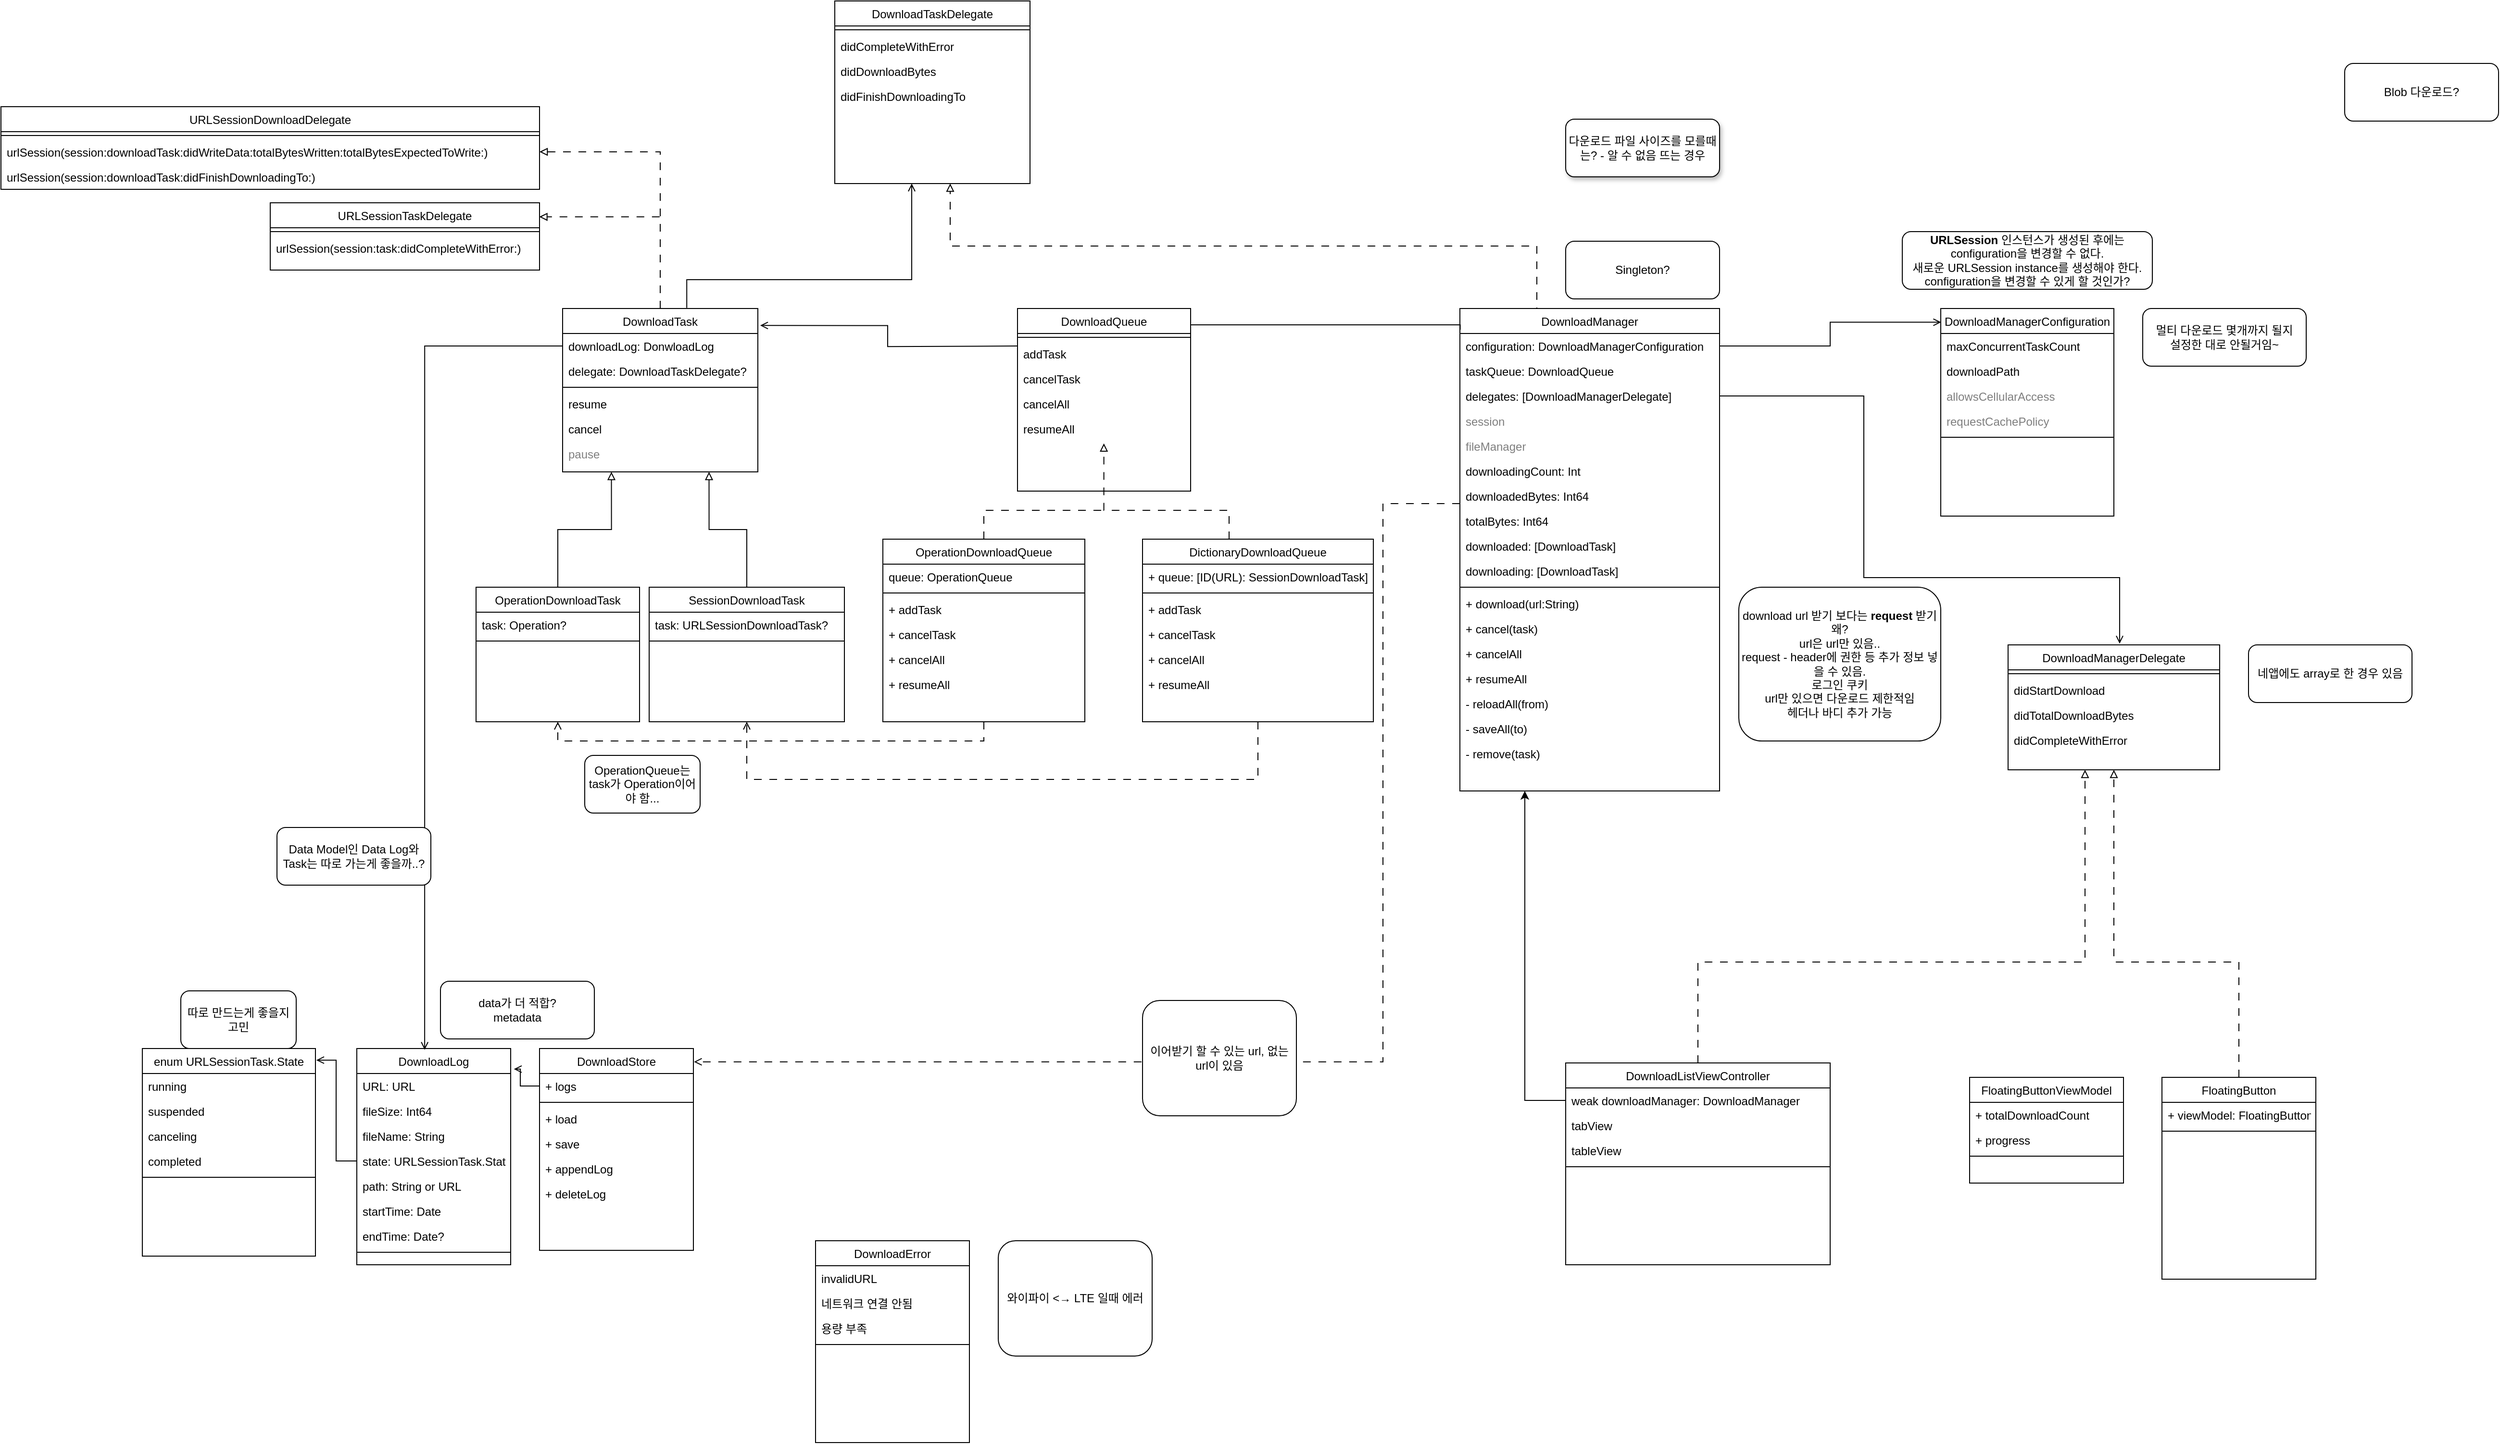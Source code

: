 <mxfile version="24.7.8">
  <diagram id="C5RBs43oDa-KdzZeNtuy" name="Page-1">
    <mxGraphModel dx="4724" dy="3324" grid="1" gridSize="10" guides="1" tooltips="1" connect="1" arrows="1" fold="1" page="1" pageScale="1" pageWidth="827" pageHeight="1169" math="0" shadow="0">
      <root>
        <mxCell id="WIyWlLk6GJQsqaUBKTNV-0" />
        <mxCell id="WIyWlLk6GJQsqaUBKTNV-1" parent="WIyWlLk6GJQsqaUBKTNV-0" />
        <mxCell id="nw4yl1-feg41qcsiGpT8-224" style="edgeStyle=orthogonalEdgeStyle;rounded=0;orthogonalLoop=1;jettySize=auto;html=1;entryX=1;entryY=0.5;entryDx=0;entryDy=0;dashed=1;dashPattern=8 8;endArrow=block;endFill=0;" parent="WIyWlLk6GJQsqaUBKTNV-1" source="zkfFHV4jXpPFQw0GAbJ--0" target="nw4yl1-feg41qcsiGpT8-181" edge="1">
          <mxGeometry relative="1" as="geometry" />
        </mxCell>
        <mxCell id="zkfFHV4jXpPFQw0GAbJ--0" value="DownloadTask" style="swimlane;fontStyle=0;align=center;verticalAlign=top;childLayout=stackLayout;horizontal=1;startSize=26;horizontalStack=0;resizeParent=1;resizeLast=0;collapsible=1;marginBottom=0;rounded=0;shadow=0;strokeWidth=1;" parent="WIyWlLk6GJQsqaUBKTNV-1" vertex="1">
          <mxGeometry x="-413" y="120" width="203" height="170" as="geometry">
            <mxRectangle x="230" y="140" width="160" height="26" as="alternateBounds" />
          </mxGeometry>
        </mxCell>
        <mxCell id="zkfFHV4jXpPFQw0GAbJ--2" value="downloadLog: DonwloadLog" style="text;align=left;verticalAlign=top;spacingLeft=4;spacingRight=4;overflow=hidden;rotatable=0;points=[[0,0.5],[1,0.5]];portConstraint=eastwest;rounded=0;shadow=0;html=0;" parent="zkfFHV4jXpPFQw0GAbJ--0" vertex="1">
          <mxGeometry y="26" width="203" height="26" as="geometry" />
        </mxCell>
        <mxCell id="zkfFHV4jXpPFQw0GAbJ--1" value="delegate: DownloadTaskDelegate?" style="text;align=left;verticalAlign=top;spacingLeft=4;spacingRight=4;overflow=hidden;rotatable=0;points=[[0,0.5],[1,0.5]];portConstraint=eastwest;" parent="zkfFHV4jXpPFQw0GAbJ--0" vertex="1">
          <mxGeometry y="52" width="203" height="26" as="geometry" />
        </mxCell>
        <mxCell id="zkfFHV4jXpPFQw0GAbJ--4" value="" style="line;html=1;strokeWidth=1;align=left;verticalAlign=middle;spacingTop=-1;spacingLeft=3;spacingRight=3;rotatable=0;labelPosition=right;points=[];portConstraint=eastwest;" parent="zkfFHV4jXpPFQw0GAbJ--0" vertex="1">
          <mxGeometry y="78" width="203" height="8" as="geometry" />
        </mxCell>
        <mxCell id="nw4yl1-feg41qcsiGpT8-109" value="resume" style="text;align=left;verticalAlign=top;spacingLeft=4;spacingRight=4;overflow=hidden;rotatable=0;points=[[0,0.5],[1,0.5]];portConstraint=eastwest;rounded=0;shadow=0;html=0;" parent="zkfFHV4jXpPFQw0GAbJ--0" vertex="1">
          <mxGeometry y="86" width="203" height="26" as="geometry" />
        </mxCell>
        <mxCell id="nw4yl1-feg41qcsiGpT8-112" value="cancel" style="text;align=left;verticalAlign=top;spacingLeft=4;spacingRight=4;overflow=hidden;rotatable=0;points=[[0,0.5],[1,0.5]];portConstraint=eastwest;rounded=0;shadow=0;html=0;" parent="zkfFHV4jXpPFQw0GAbJ--0" vertex="1">
          <mxGeometry y="112" width="203" height="26" as="geometry" />
        </mxCell>
        <mxCell id="nw4yl1-feg41qcsiGpT8-111" value="pause" style="text;align=left;verticalAlign=top;spacingLeft=4;spacingRight=4;overflow=hidden;rotatable=0;points=[[0,0.5],[1,0.5]];portConstraint=eastwest;rounded=0;shadow=0;html=0;textOpacity=50;" parent="zkfFHV4jXpPFQw0GAbJ--0" vertex="1">
          <mxGeometry y="138" width="203" height="26" as="geometry" />
        </mxCell>
        <mxCell id="zkfFHV4jXpPFQw0GAbJ--17" value="DownloadManager" style="swimlane;fontStyle=0;align=center;verticalAlign=top;childLayout=stackLayout;horizontal=1;startSize=26;horizontalStack=0;resizeParent=1;resizeLast=0;collapsible=1;marginBottom=0;rounded=0;shadow=0;strokeWidth=1;" parent="WIyWlLk6GJQsqaUBKTNV-1" vertex="1">
          <mxGeometry x="520" y="120" width="270" height="502" as="geometry">
            <mxRectangle x="550" y="140" width="160" height="26" as="alternateBounds" />
          </mxGeometry>
        </mxCell>
        <mxCell id="zkfFHV4jXpPFQw0GAbJ--18" value="configuration: DownloadManagerConfiguration" style="text;align=left;verticalAlign=top;spacingLeft=4;spacingRight=4;overflow=hidden;rotatable=0;points=[[0,0.5],[1,0.5]];portConstraint=eastwest;" parent="zkfFHV4jXpPFQw0GAbJ--17" vertex="1">
          <mxGeometry y="26" width="270" height="26" as="geometry" />
        </mxCell>
        <mxCell id="zkfFHV4jXpPFQw0GAbJ--19" value="taskQueue: DownloadQueue" style="text;align=left;verticalAlign=top;spacingLeft=4;spacingRight=4;overflow=hidden;rotatable=0;points=[[0,0.5],[1,0.5]];portConstraint=eastwest;rounded=0;shadow=0;html=0;" parent="zkfFHV4jXpPFQw0GAbJ--17" vertex="1">
          <mxGeometry y="52" width="270" height="26" as="geometry" />
        </mxCell>
        <mxCell id="nw4yl1-feg41qcsiGpT8-95" value="delegates: [DownloadManagerDelegate]" style="text;align=left;verticalAlign=top;spacingLeft=4;spacingRight=4;overflow=hidden;rotatable=0;points=[[0,0.5],[1,0.5]];portConstraint=eastwest;rounded=0;shadow=0;html=0;" parent="zkfFHV4jXpPFQw0GAbJ--17" vertex="1">
          <mxGeometry y="78" width="270" height="26" as="geometry" />
        </mxCell>
        <mxCell id="nw4yl1-feg41qcsiGpT8-125" value="session" style="text;align=left;verticalAlign=top;spacingLeft=4;spacingRight=4;overflow=hidden;rotatable=0;points=[[0,0.5],[1,0.5]];portConstraint=eastwest;rounded=0;shadow=0;html=0;textOpacity=50;" parent="zkfFHV4jXpPFQw0GAbJ--17" vertex="1">
          <mxGeometry y="104" width="270" height="26" as="geometry" />
        </mxCell>
        <mxCell id="nw4yl1-feg41qcsiGpT8-126" value="fileManager" style="text;align=left;verticalAlign=top;spacingLeft=4;spacingRight=4;overflow=hidden;rotatable=0;points=[[0,0.5],[1,0.5]];portConstraint=eastwest;rounded=0;shadow=0;html=0;textOpacity=50;" parent="zkfFHV4jXpPFQw0GAbJ--17" vertex="1">
          <mxGeometry y="130" width="270" height="26" as="geometry" />
        </mxCell>
        <mxCell id="nw4yl1-feg41qcsiGpT8-123" value="downloadingCount: Int" style="text;align=left;verticalAlign=top;spacingLeft=4;spacingRight=4;overflow=hidden;rotatable=0;points=[[0,0.5],[1,0.5]];portConstraint=eastwest;rounded=0;shadow=0;html=0;" parent="zkfFHV4jXpPFQw0GAbJ--17" vertex="1">
          <mxGeometry y="156" width="270" height="26" as="geometry" />
        </mxCell>
        <mxCell id="nw4yl1-feg41qcsiGpT8-124" value="downloadedBytes: Int64" style="text;align=left;verticalAlign=top;spacingLeft=4;spacingRight=4;overflow=hidden;rotatable=0;points=[[0,0.5],[1,0.5]];portConstraint=eastwest;rounded=0;shadow=0;html=0;" parent="zkfFHV4jXpPFQw0GAbJ--17" vertex="1">
          <mxGeometry y="182" width="270" height="26" as="geometry" />
        </mxCell>
        <mxCell id="nw4yl1-feg41qcsiGpT8-122" value="totalBytes: Int64" style="text;align=left;verticalAlign=top;spacingLeft=4;spacingRight=4;overflow=hidden;rotatable=0;points=[[0,0.5],[1,0.5]];portConstraint=eastwest;rounded=0;shadow=0;html=0;" parent="zkfFHV4jXpPFQw0GAbJ--17" vertex="1">
          <mxGeometry y="208" width="270" height="26" as="geometry" />
        </mxCell>
        <mxCell id="nw4yl1-feg41qcsiGpT8-238" value="downloaded: [DownloadTask]" style="text;align=left;verticalAlign=top;spacingLeft=4;spacingRight=4;overflow=hidden;rotatable=0;points=[[0,0.5],[1,0.5]];portConstraint=eastwest;rounded=0;shadow=0;html=0;" parent="zkfFHV4jXpPFQw0GAbJ--17" vertex="1">
          <mxGeometry y="234" width="270" height="26" as="geometry" />
        </mxCell>
        <mxCell id="nw4yl1-feg41qcsiGpT8-237" value="downloading: [DownloadTask]" style="text;align=left;verticalAlign=top;spacingLeft=4;spacingRight=4;overflow=hidden;rotatable=0;points=[[0,0.5],[1,0.5]];portConstraint=eastwest;rounded=0;shadow=0;html=0;" parent="zkfFHV4jXpPFQw0GAbJ--17" vertex="1">
          <mxGeometry y="260" width="270" height="26" as="geometry" />
        </mxCell>
        <mxCell id="zkfFHV4jXpPFQw0GAbJ--23" value="" style="line;html=1;strokeWidth=1;align=left;verticalAlign=middle;spacingTop=-1;spacingLeft=3;spacingRight=3;rotatable=0;labelPosition=right;points=[];portConstraint=eastwest;" parent="zkfFHV4jXpPFQw0GAbJ--17" vertex="1">
          <mxGeometry y="286" width="270" height="8" as="geometry" />
        </mxCell>
        <mxCell id="zkfFHV4jXpPFQw0GAbJ--24" value="+ download(url:String)" style="text;align=left;verticalAlign=top;spacingLeft=4;spacingRight=4;overflow=hidden;rotatable=0;points=[[0,0.5],[1,0.5]];portConstraint=eastwest;" parent="zkfFHV4jXpPFQw0GAbJ--17" vertex="1">
          <mxGeometry y="294" width="270" height="26" as="geometry" />
        </mxCell>
        <mxCell id="nw4yl1-feg41qcsiGpT8-80" value="+ cancel(task)" style="text;align=left;verticalAlign=top;spacingLeft=4;spacingRight=4;overflow=hidden;rotatable=0;points=[[0,0.5],[1,0.5]];portConstraint=eastwest;" parent="zkfFHV4jXpPFQw0GAbJ--17" vertex="1">
          <mxGeometry y="320" width="270" height="26" as="geometry" />
        </mxCell>
        <mxCell id="zkfFHV4jXpPFQw0GAbJ--25" value="+ cancelAll" style="text;align=left;verticalAlign=top;spacingLeft=4;spacingRight=4;overflow=hidden;rotatable=0;points=[[0,0.5],[1,0.5]];portConstraint=eastwest;" parent="zkfFHV4jXpPFQw0GAbJ--17" vertex="1">
          <mxGeometry y="346" width="270" height="26" as="geometry" />
        </mxCell>
        <mxCell id="nw4yl1-feg41qcsiGpT8-79" value="+ resumeAll" style="text;align=left;verticalAlign=top;spacingLeft=4;spacingRight=4;overflow=hidden;rotatable=0;points=[[0,0.5],[1,0.5]];portConstraint=eastwest;" parent="zkfFHV4jXpPFQw0GAbJ--17" vertex="1">
          <mxGeometry y="372" width="270" height="26" as="geometry" />
        </mxCell>
        <mxCell id="nw4yl1-feg41qcsiGpT8-93" value="- reloadAll(from)" style="text;align=left;verticalAlign=top;spacingLeft=4;spacingRight=4;overflow=hidden;rotatable=0;points=[[0,0.5],[1,0.5]];portConstraint=eastwest;" parent="zkfFHV4jXpPFQw0GAbJ--17" vertex="1">
          <mxGeometry y="398" width="270" height="26" as="geometry" />
        </mxCell>
        <mxCell id="nw4yl1-feg41qcsiGpT8-233" value="- saveAll(to)" style="text;align=left;verticalAlign=top;spacingLeft=4;spacingRight=4;overflow=hidden;rotatable=0;points=[[0,0.5],[1,0.5]];portConstraint=eastwest;" parent="zkfFHV4jXpPFQw0GAbJ--17" vertex="1">
          <mxGeometry y="424" width="270" height="26" as="geometry" />
        </mxCell>
        <mxCell id="nw4yl1-feg41qcsiGpT8-94" value="- remove(task)" style="text;align=left;verticalAlign=top;spacingLeft=4;spacingRight=4;overflow=hidden;rotatable=0;points=[[0,0.5],[1,0.5]];portConstraint=eastwest;" parent="zkfFHV4jXpPFQw0GAbJ--17" vertex="1">
          <mxGeometry y="450" width="270" height="26" as="geometry" />
        </mxCell>
        <mxCell id="nw4yl1-feg41qcsiGpT8-0" value="DownloadLog" style="swimlane;fontStyle=0;align=center;verticalAlign=top;childLayout=stackLayout;horizontal=1;startSize=26;horizontalStack=0;resizeParent=1;resizeLast=0;collapsible=1;marginBottom=0;rounded=0;shadow=0;strokeWidth=1;" parent="WIyWlLk6GJQsqaUBKTNV-1" vertex="1">
          <mxGeometry x="-627" y="890" width="160" height="225" as="geometry">
            <mxRectangle x="590" y="410" width="160" height="26" as="alternateBounds" />
          </mxGeometry>
        </mxCell>
        <mxCell id="nw4yl1-feg41qcsiGpT8-1" value="URL: URL" style="text;align=left;verticalAlign=top;spacingLeft=4;spacingRight=4;overflow=hidden;rotatable=0;points=[[0,0.5],[1,0.5]];portConstraint=eastwest;" parent="nw4yl1-feg41qcsiGpT8-0" vertex="1">
          <mxGeometry y="26" width="160" height="26" as="geometry" />
        </mxCell>
        <mxCell id="nw4yl1-feg41qcsiGpT8-2" value="fileSize: Int64" style="text;align=left;verticalAlign=top;spacingLeft=4;spacingRight=4;overflow=hidden;rotatable=0;points=[[0,0.5],[1,0.5]];portConstraint=eastwest;rounded=0;shadow=0;html=0;" parent="nw4yl1-feg41qcsiGpT8-0" vertex="1">
          <mxGeometry y="52" width="160" height="26" as="geometry" />
        </mxCell>
        <mxCell id="nw4yl1-feg41qcsiGpT8-3" value="fileName: String" style="text;align=left;verticalAlign=top;spacingLeft=4;spacingRight=4;overflow=hidden;rotatable=0;points=[[0,0.5],[1,0.5]];portConstraint=eastwest;rounded=0;shadow=0;html=0;" parent="nw4yl1-feg41qcsiGpT8-0" vertex="1">
          <mxGeometry y="78" width="160" height="26" as="geometry" />
        </mxCell>
        <mxCell id="nw4yl1-feg41qcsiGpT8-4" value="state: URLSessionTask.State" style="text;align=left;verticalAlign=top;spacingLeft=4;spacingRight=4;overflow=hidden;rotatable=0;points=[[0,0.5],[1,0.5]];portConstraint=eastwest;rounded=0;shadow=0;html=0;" parent="nw4yl1-feg41qcsiGpT8-0" vertex="1">
          <mxGeometry y="104" width="160" height="26" as="geometry" />
        </mxCell>
        <mxCell id="nw4yl1-feg41qcsiGpT8-11" value="path: String or URL" style="text;align=left;verticalAlign=top;spacingLeft=4;spacingRight=4;overflow=hidden;rotatable=0;points=[[0,0.5],[1,0.5]];portConstraint=eastwest;rounded=0;shadow=0;html=0;" parent="nw4yl1-feg41qcsiGpT8-0" vertex="1">
          <mxGeometry y="130" width="160" height="26" as="geometry" />
        </mxCell>
        <mxCell id="nw4yl1-feg41qcsiGpT8-10" value="startTime: Date" style="text;align=left;verticalAlign=top;spacingLeft=4;spacingRight=4;overflow=hidden;rotatable=0;points=[[0,0.5],[1,0.5]];portConstraint=eastwest;rounded=0;shadow=0;html=0;" parent="nw4yl1-feg41qcsiGpT8-0" vertex="1">
          <mxGeometry y="156" width="160" height="26" as="geometry" />
        </mxCell>
        <mxCell id="nw4yl1-feg41qcsiGpT8-5" value="endTime: Date?" style="text;align=left;verticalAlign=top;spacingLeft=4;spacingRight=4;overflow=hidden;rotatable=0;points=[[0,0.5],[1,0.5]];portConstraint=eastwest;rounded=0;shadow=0;html=0;" parent="nw4yl1-feg41qcsiGpT8-0" vertex="1">
          <mxGeometry y="182" width="160" height="26" as="geometry" />
        </mxCell>
        <mxCell id="nw4yl1-feg41qcsiGpT8-21" value="" style="line;html=1;strokeWidth=1;align=left;verticalAlign=middle;spacingTop=-1;spacingLeft=3;spacingRight=3;rotatable=0;labelPosition=right;points=[];portConstraint=eastwest;" parent="nw4yl1-feg41qcsiGpT8-0" vertex="1">
          <mxGeometry y="208" width="160" height="8" as="geometry" />
        </mxCell>
        <mxCell id="nw4yl1-feg41qcsiGpT8-12" value="DownloadStore" style="swimlane;fontStyle=0;align=center;verticalAlign=top;childLayout=stackLayout;horizontal=1;startSize=26;horizontalStack=0;resizeParent=1;resizeLast=0;collapsible=1;marginBottom=0;rounded=0;shadow=0;strokeWidth=1;" parent="WIyWlLk6GJQsqaUBKTNV-1" vertex="1">
          <mxGeometry x="-437" y="890" width="160" height="210" as="geometry">
            <mxRectangle x="590" y="410" width="160" height="26" as="alternateBounds" />
          </mxGeometry>
        </mxCell>
        <mxCell id="nw4yl1-feg41qcsiGpT8-13" value="+ logs" style="text;align=left;verticalAlign=top;spacingLeft=4;spacingRight=4;overflow=hidden;rotatable=0;points=[[0,0.5],[1,0.5]];portConstraint=eastwest;" parent="nw4yl1-feg41qcsiGpT8-12" vertex="1">
          <mxGeometry y="26" width="160" height="26" as="geometry" />
        </mxCell>
        <mxCell id="nw4yl1-feg41qcsiGpT8-20" value="" style="line;html=1;strokeWidth=1;align=left;verticalAlign=middle;spacingTop=-1;spacingLeft=3;spacingRight=3;rotatable=0;labelPosition=right;points=[];portConstraint=eastwest;" parent="nw4yl1-feg41qcsiGpT8-12" vertex="1">
          <mxGeometry y="52" width="160" height="8" as="geometry" />
        </mxCell>
        <mxCell id="nw4yl1-feg41qcsiGpT8-24" value="+ load" style="text;align=left;verticalAlign=top;spacingLeft=4;spacingRight=4;overflow=hidden;rotatable=0;points=[[0,0.5],[1,0.5]];portConstraint=eastwest;" parent="nw4yl1-feg41qcsiGpT8-12" vertex="1">
          <mxGeometry y="60" width="160" height="26" as="geometry" />
        </mxCell>
        <mxCell id="nw4yl1-feg41qcsiGpT8-25" value="+ save" style="text;align=left;verticalAlign=top;spacingLeft=4;spacingRight=4;overflow=hidden;rotatable=0;points=[[0,0.5],[1,0.5]];portConstraint=eastwest;" parent="nw4yl1-feg41qcsiGpT8-12" vertex="1">
          <mxGeometry y="86" width="160" height="26" as="geometry" />
        </mxCell>
        <mxCell id="nw4yl1-feg41qcsiGpT8-26" value="+ appendLog" style="text;align=left;verticalAlign=top;spacingLeft=4;spacingRight=4;overflow=hidden;rotatable=0;points=[[0,0.5],[1,0.5]];portConstraint=eastwest;" parent="nw4yl1-feg41qcsiGpT8-12" vertex="1">
          <mxGeometry y="112" width="160" height="26" as="geometry" />
        </mxCell>
        <mxCell id="nw4yl1-feg41qcsiGpT8-27" value="+ deleteLog" style="text;align=left;verticalAlign=top;spacingLeft=4;spacingRight=4;overflow=hidden;rotatable=0;points=[[0,0.5],[1,0.5]];portConstraint=eastwest;" parent="nw4yl1-feg41qcsiGpT8-12" vertex="1">
          <mxGeometry y="138" width="160" height="26" as="geometry" />
        </mxCell>
        <mxCell id="nw4yl1-feg41qcsiGpT8-23" value="" style="edgeStyle=orthogonalEdgeStyle;rounded=0;orthogonalLoop=1;jettySize=auto;html=1;endArrow=open;endFill=0;entryX=1.021;entryY=0.095;entryDx=0;entryDy=0;entryPerimeter=0;" parent="WIyWlLk6GJQsqaUBKTNV-1" source="nw4yl1-feg41qcsiGpT8-13" target="nw4yl1-feg41qcsiGpT8-0" edge="1">
          <mxGeometry relative="1" as="geometry" />
        </mxCell>
        <mxCell id="nw4yl1-feg41qcsiGpT8-28" value="DownloadManagerConfiguration" style="swimlane;fontStyle=0;align=center;verticalAlign=top;childLayout=stackLayout;horizontal=1;startSize=26;horizontalStack=0;resizeParent=1;resizeLast=0;collapsible=1;marginBottom=0;rounded=0;shadow=0;strokeWidth=1;" parent="WIyWlLk6GJQsqaUBKTNV-1" vertex="1">
          <mxGeometry x="1020" y="120" width="180" height="216" as="geometry">
            <mxRectangle x="550" y="140" width="160" height="26" as="alternateBounds" />
          </mxGeometry>
        </mxCell>
        <mxCell id="nw4yl1-feg41qcsiGpT8-29" value="maxConcurrentTaskCount" style="text;align=left;verticalAlign=top;spacingLeft=4;spacingRight=4;overflow=hidden;rotatable=0;points=[[0,0.5],[1,0.5]];portConstraint=eastwest;" parent="nw4yl1-feg41qcsiGpT8-28" vertex="1">
          <mxGeometry y="26" width="180" height="26" as="geometry" />
        </mxCell>
        <mxCell id="nw4yl1-feg41qcsiGpT8-30" value="downloadPath" style="text;align=left;verticalAlign=top;spacingLeft=4;spacingRight=4;overflow=hidden;rotatable=0;points=[[0,0.5],[1,0.5]];portConstraint=eastwest;rounded=0;shadow=0;html=0;" parent="nw4yl1-feg41qcsiGpT8-28" vertex="1">
          <mxGeometry y="52" width="180" height="26" as="geometry" />
        </mxCell>
        <mxCell id="nw4yl1-feg41qcsiGpT8-55" value="allowsCellularAccess" style="text;align=left;verticalAlign=top;spacingLeft=4;spacingRight=4;overflow=hidden;rotatable=0;points=[[0,0.5],[1,0.5]];portConstraint=eastwest;rounded=0;shadow=0;html=0;textOpacity=50;" parent="nw4yl1-feg41qcsiGpT8-28" vertex="1">
          <mxGeometry y="78" width="180" height="26" as="geometry" />
        </mxCell>
        <mxCell id="nw4yl1-feg41qcsiGpT8-54" value="requestCachePolicy" style="text;align=left;verticalAlign=top;spacingLeft=4;spacingRight=4;overflow=hidden;rotatable=0;points=[[0,0.5],[1,0.5]];portConstraint=eastwest;rounded=0;shadow=0;html=0;textOpacity=50;" parent="nw4yl1-feg41qcsiGpT8-28" vertex="1">
          <mxGeometry y="104" width="180" height="26" as="geometry" />
        </mxCell>
        <mxCell id="nw4yl1-feg41qcsiGpT8-34" value="" style="line;html=1;strokeWidth=1;align=left;verticalAlign=middle;spacingTop=-1;spacingLeft=3;spacingRight=3;rotatable=0;labelPosition=right;points=[];portConstraint=eastwest;" parent="nw4yl1-feg41qcsiGpT8-28" vertex="1">
          <mxGeometry y="130" width="180" height="8" as="geometry" />
        </mxCell>
        <mxCell id="nw4yl1-feg41qcsiGpT8-43" value="enum URLSessionTask.State" style="swimlane;fontStyle=0;align=center;verticalAlign=top;childLayout=stackLayout;horizontal=1;startSize=26;horizontalStack=0;resizeParent=1;resizeLast=0;collapsible=1;marginBottom=0;rounded=0;shadow=0;strokeWidth=1;" parent="WIyWlLk6GJQsqaUBKTNV-1" vertex="1">
          <mxGeometry x="-850" y="890" width="180" height="216" as="geometry">
            <mxRectangle x="550" y="140" width="160" height="26" as="alternateBounds" />
          </mxGeometry>
        </mxCell>
        <mxCell id="nw4yl1-feg41qcsiGpT8-44" value="running" style="text;align=left;verticalAlign=top;spacingLeft=4;spacingRight=4;overflow=hidden;rotatable=0;points=[[0,0.5],[1,0.5]];portConstraint=eastwest;" parent="nw4yl1-feg41qcsiGpT8-43" vertex="1">
          <mxGeometry y="26" width="180" height="26" as="geometry" />
        </mxCell>
        <mxCell id="nw4yl1-feg41qcsiGpT8-45" value="suspended" style="text;align=left;verticalAlign=top;spacingLeft=4;spacingRight=4;overflow=hidden;rotatable=0;points=[[0,0.5],[1,0.5]];portConstraint=eastwest;rounded=0;shadow=0;html=0;" parent="nw4yl1-feg41qcsiGpT8-43" vertex="1">
          <mxGeometry y="52" width="180" height="26" as="geometry" />
        </mxCell>
        <mxCell id="nw4yl1-feg41qcsiGpT8-46" value="canceling" style="text;align=left;verticalAlign=top;spacingLeft=4;spacingRight=4;overflow=hidden;rotatable=0;points=[[0,0.5],[1,0.5]];portConstraint=eastwest;rounded=0;shadow=0;html=0;" parent="nw4yl1-feg41qcsiGpT8-43" vertex="1">
          <mxGeometry y="78" width="180" height="26" as="geometry" />
        </mxCell>
        <mxCell id="nw4yl1-feg41qcsiGpT8-47" value="completed" style="text;align=left;verticalAlign=top;spacingLeft=4;spacingRight=4;overflow=hidden;rotatable=0;points=[[0,0.5],[1,0.5]];portConstraint=eastwest;rounded=0;shadow=0;html=0;" parent="nw4yl1-feg41qcsiGpT8-43" vertex="1">
          <mxGeometry y="104" width="180" height="26" as="geometry" />
        </mxCell>
        <mxCell id="nw4yl1-feg41qcsiGpT8-49" value="" style="line;html=1;strokeWidth=1;align=left;verticalAlign=middle;spacingTop=-1;spacingLeft=3;spacingRight=3;rotatable=0;labelPosition=right;points=[];portConstraint=eastwest;" parent="nw4yl1-feg41qcsiGpT8-43" vertex="1">
          <mxGeometry y="130" width="180" height="8" as="geometry" />
        </mxCell>
        <mxCell id="nw4yl1-feg41qcsiGpT8-52" value="" style="edgeStyle=orthogonalEdgeStyle;rounded=0;orthogonalLoop=1;jettySize=auto;html=1;entryX=1.005;entryY=0.056;entryDx=0;entryDy=0;entryPerimeter=0;endArrow=open;endFill=0;" parent="WIyWlLk6GJQsqaUBKTNV-1" source="nw4yl1-feg41qcsiGpT8-4" target="nw4yl1-feg41qcsiGpT8-43" edge="1">
          <mxGeometry relative="1" as="geometry" />
        </mxCell>
        <mxCell id="nw4yl1-feg41qcsiGpT8-188" style="edgeStyle=orthogonalEdgeStyle;rounded=0;orthogonalLoop=1;jettySize=auto;html=1;dashed=1;dashPattern=8 8;endArrow=block;endFill=0;exitX=0.5;exitY=0;exitDx=0;exitDy=0;" parent="WIyWlLk6GJQsqaUBKTNV-1" source="zkfFHV4jXpPFQw0GAbJ--17" edge="1">
          <mxGeometry relative="1" as="geometry">
            <mxPoint x="-10" y="-10" as="targetPoint" />
            <Array as="points">
              <mxPoint x="600" y="55" />
              <mxPoint x="-10" y="55" />
            </Array>
          </mxGeometry>
        </mxCell>
        <mxCell id="nw4yl1-feg41qcsiGpT8-64" value="DownloadQueue" style="swimlane;fontStyle=0;align=center;verticalAlign=top;childLayout=stackLayout;horizontal=1;startSize=26;horizontalStack=0;resizeParent=1;resizeLast=0;collapsible=1;marginBottom=0;rounded=0;shadow=0;strokeWidth=1;" parent="WIyWlLk6GJQsqaUBKTNV-1" vertex="1">
          <mxGeometry x="60" y="120" width="180" height="190" as="geometry">
            <mxRectangle x="550" y="140" width="160" height="26" as="alternateBounds" />
          </mxGeometry>
        </mxCell>
        <mxCell id="nw4yl1-feg41qcsiGpT8-71" value="" style="line;html=1;strokeWidth=1;align=left;verticalAlign=middle;spacingTop=-1;spacingLeft=3;spacingRight=3;rotatable=0;labelPosition=right;points=[];portConstraint=eastwest;" parent="nw4yl1-feg41qcsiGpT8-64" vertex="1">
          <mxGeometry y="26" width="180" height="8" as="geometry" />
        </mxCell>
        <mxCell id="nw4yl1-feg41qcsiGpT8-69" value="addTask" style="text;align=left;verticalAlign=top;spacingLeft=4;spacingRight=4;overflow=hidden;rotatable=0;points=[[0,0.5],[1,0.5]];portConstraint=eastwest;rounded=0;shadow=0;html=0;" parent="nw4yl1-feg41qcsiGpT8-64" vertex="1">
          <mxGeometry y="34" width="180" height="26" as="geometry" />
        </mxCell>
        <mxCell id="nw4yl1-feg41qcsiGpT8-72" value="cancelTask" style="text;align=left;verticalAlign=top;spacingLeft=4;spacingRight=4;overflow=hidden;rotatable=0;points=[[0,0.5],[1,0.5]];portConstraint=eastwest;rounded=0;shadow=0;html=0;" parent="nw4yl1-feg41qcsiGpT8-64" vertex="1">
          <mxGeometry y="60" width="180" height="26" as="geometry" />
        </mxCell>
        <mxCell id="nw4yl1-feg41qcsiGpT8-73" value="cancelAll" style="text;align=left;verticalAlign=top;spacingLeft=4;spacingRight=4;overflow=hidden;rotatable=0;points=[[0,0.5],[1,0.5]];portConstraint=eastwest;rounded=0;shadow=0;html=0;" parent="nw4yl1-feg41qcsiGpT8-64" vertex="1">
          <mxGeometry y="86" width="180" height="26" as="geometry" />
        </mxCell>
        <mxCell id="nw4yl1-feg41qcsiGpT8-74" value="resumeAll" style="text;align=left;verticalAlign=top;spacingLeft=4;spacingRight=4;overflow=hidden;rotatable=0;points=[[0,0.5],[1,0.5]];portConstraint=eastwest;rounded=0;shadow=0;html=0;" parent="nw4yl1-feg41qcsiGpT8-64" vertex="1">
          <mxGeometry y="112" width="180" height="26" as="geometry" />
        </mxCell>
        <mxCell id="nw4yl1-feg41qcsiGpT8-76" value="" style="edgeStyle=orthogonalEdgeStyle;rounded=0;orthogonalLoop=1;jettySize=auto;html=1;entryX=0.441;entryY=0.006;entryDx=0;entryDy=0;entryPerimeter=0;endArrow=open;endFill=0;" parent="WIyWlLk6GJQsqaUBKTNV-1" source="zkfFHV4jXpPFQw0GAbJ--2" target="nw4yl1-feg41qcsiGpT8-0" edge="1">
          <mxGeometry relative="1" as="geometry" />
        </mxCell>
        <mxCell id="nw4yl1-feg41qcsiGpT8-78" value="Data Model인 Data Log와 Task는 따로 가는게 좋을까..?" style="rounded=1;whiteSpace=wrap;html=1;" parent="WIyWlLk6GJQsqaUBKTNV-1" vertex="1">
          <mxGeometry x="-710" y="660" width="160" height="60" as="geometry" />
        </mxCell>
        <mxCell id="nw4yl1-feg41qcsiGpT8-103" value="" style="edgeStyle=orthogonalEdgeStyle;rounded=0;orthogonalLoop=1;jettySize=auto;html=1;endArrow=block;endFill=0;dashed=1;dashPattern=8 8;entryX=0.499;entryY=1.093;entryDx=0;entryDy=0;entryPerimeter=0;" parent="WIyWlLk6GJQsqaUBKTNV-1" source="nw4yl1-feg41qcsiGpT8-96" target="nw4yl1-feg41qcsiGpT8-74" edge="1">
          <mxGeometry relative="1" as="geometry">
            <mxPoint x="280" y="310" as="targetPoint" />
            <Array as="points">
              <mxPoint x="280" y="330" />
              <mxPoint x="150" y="330" />
            </Array>
          </mxGeometry>
        </mxCell>
        <mxCell id="nw4yl1-feg41qcsiGpT8-227" style="edgeStyle=orthogonalEdgeStyle;rounded=0;orthogonalLoop=1;jettySize=auto;html=1;entryX=0.5;entryY=1;entryDx=0;entryDy=0;dashed=1;dashPattern=8 8;endArrow=open;endFill=0;" parent="WIyWlLk6GJQsqaUBKTNV-1" source="nw4yl1-feg41qcsiGpT8-96" target="nw4yl1-feg41qcsiGpT8-205" edge="1">
          <mxGeometry relative="1" as="geometry">
            <Array as="points">
              <mxPoint x="310" y="610" />
              <mxPoint x="-221" y="610" />
            </Array>
          </mxGeometry>
        </mxCell>
        <mxCell id="nw4yl1-feg41qcsiGpT8-96" value="DictionaryDownloadQueue" style="swimlane;fontStyle=0;align=center;verticalAlign=top;childLayout=stackLayout;horizontal=1;startSize=26;horizontalStack=0;resizeParent=1;resizeLast=0;collapsible=1;marginBottom=0;rounded=0;shadow=0;strokeWidth=1;" parent="WIyWlLk6GJQsqaUBKTNV-1" vertex="1">
          <mxGeometry x="190" y="360" width="240" height="190" as="geometry">
            <mxRectangle x="550" y="140" width="160" height="26" as="alternateBounds" />
          </mxGeometry>
        </mxCell>
        <mxCell id="nw4yl1-feg41qcsiGpT8-97" value="+ queue: [ID(URL): SessionDownloadTask]" style="text;align=left;verticalAlign=top;spacingLeft=4;spacingRight=4;overflow=hidden;rotatable=0;points=[[0,0.5],[1,0.5]];portConstraint=eastwest;" parent="nw4yl1-feg41qcsiGpT8-96" vertex="1">
          <mxGeometry y="26" width="240" height="26" as="geometry" />
        </mxCell>
        <mxCell id="nw4yl1-feg41qcsiGpT8-98" value="" style="line;html=1;strokeWidth=1;align=left;verticalAlign=middle;spacingTop=-1;spacingLeft=3;spacingRight=3;rotatable=0;labelPosition=right;points=[];portConstraint=eastwest;" parent="nw4yl1-feg41qcsiGpT8-96" vertex="1">
          <mxGeometry y="52" width="240" height="8" as="geometry" />
        </mxCell>
        <mxCell id="nw4yl1-feg41qcsiGpT8-99" value="+ addTask" style="text;align=left;verticalAlign=top;spacingLeft=4;spacingRight=4;overflow=hidden;rotatable=0;points=[[0,0.5],[1,0.5]];portConstraint=eastwest;rounded=0;shadow=0;html=0;" parent="nw4yl1-feg41qcsiGpT8-96" vertex="1">
          <mxGeometry y="60" width="240" height="26" as="geometry" />
        </mxCell>
        <mxCell id="nw4yl1-feg41qcsiGpT8-100" value="+ cancelTask" style="text;align=left;verticalAlign=top;spacingLeft=4;spacingRight=4;overflow=hidden;rotatable=0;points=[[0,0.5],[1,0.5]];portConstraint=eastwest;rounded=0;shadow=0;html=0;" parent="nw4yl1-feg41qcsiGpT8-96" vertex="1">
          <mxGeometry y="86" width="240" height="26" as="geometry" />
        </mxCell>
        <mxCell id="nw4yl1-feg41qcsiGpT8-101" value="+ cancelAll" style="text;align=left;verticalAlign=top;spacingLeft=4;spacingRight=4;overflow=hidden;rotatable=0;points=[[0,0.5],[1,0.5]];portConstraint=eastwest;rounded=0;shadow=0;html=0;" parent="nw4yl1-feg41qcsiGpT8-96" vertex="1">
          <mxGeometry y="112" width="240" height="26" as="geometry" />
        </mxCell>
        <mxCell id="nw4yl1-feg41qcsiGpT8-102" value="+ resumeAll" style="text;align=left;verticalAlign=top;spacingLeft=4;spacingRight=4;overflow=hidden;rotatable=0;points=[[0,0.5],[1,0.5]];portConstraint=eastwest;rounded=0;shadow=0;html=0;" parent="nw4yl1-feg41qcsiGpT8-96" vertex="1">
          <mxGeometry y="138" width="240" height="26" as="geometry" />
        </mxCell>
        <mxCell id="nw4yl1-feg41qcsiGpT8-105" value="따로 만드는게 좋을지&lt;div&gt;고민&lt;/div&gt;" style="rounded=1;whiteSpace=wrap;html=1;" parent="WIyWlLk6GJQsqaUBKTNV-1" vertex="1">
          <mxGeometry x="-810" y="830" width="120" height="60" as="geometry" />
        </mxCell>
        <mxCell id="nw4yl1-feg41qcsiGpT8-108" style="edgeStyle=orthogonalEdgeStyle;rounded=0;orthogonalLoop=1;jettySize=auto;html=1;endArrow=none;endFill=0;exitX=0.001;exitY=0.044;exitDx=0;exitDy=0;exitPerimeter=0;" parent="WIyWlLk6GJQsqaUBKTNV-1" source="zkfFHV4jXpPFQw0GAbJ--17" target="nw4yl1-feg41qcsiGpT8-64" edge="1">
          <mxGeometry relative="1" as="geometry">
            <Array as="points">
              <mxPoint x="480" y="137" />
              <mxPoint x="480" y="137" />
            </Array>
          </mxGeometry>
        </mxCell>
        <mxCell id="nw4yl1-feg41qcsiGpT8-114" style="edgeStyle=orthogonalEdgeStyle;rounded=0;orthogonalLoop=1;jettySize=auto;html=1;entryX=0.002;entryY=0.066;entryDx=0;entryDy=0;entryPerimeter=0;endArrow=open;endFill=0;" parent="WIyWlLk6GJQsqaUBKTNV-1" source="zkfFHV4jXpPFQw0GAbJ--18" target="nw4yl1-feg41qcsiGpT8-28" edge="1">
          <mxGeometry relative="1" as="geometry" />
        </mxCell>
        <mxCell id="nw4yl1-feg41qcsiGpT8-115" style="edgeStyle=orthogonalEdgeStyle;rounded=0;orthogonalLoop=1;jettySize=auto;html=1;entryX=1.004;entryY=0.066;entryDx=0;entryDy=0;entryPerimeter=0;endArrow=open;endFill=0;dashed=1;dashPattern=8 8;exitX=0;exitY=0.5;exitDx=0;exitDy=0;" parent="WIyWlLk6GJQsqaUBKTNV-1" source="nw4yl1-feg41qcsiGpT8-93" target="nw4yl1-feg41qcsiGpT8-12" edge="1">
          <mxGeometry relative="1" as="geometry">
            <mxPoint x="519" y="351" as="sourcePoint" />
            <Array as="points">
              <mxPoint x="520" y="323" />
              <mxPoint x="440" y="323" />
              <mxPoint x="440" y="904" />
            </Array>
          </mxGeometry>
        </mxCell>
        <mxCell id="nw4yl1-feg41qcsiGpT8-117" value="&lt;b&gt;URLSession&amp;nbsp;&lt;/b&gt;인스턴스가 생성된 후에는 configuration을 변경할 수 없다.&lt;br&gt;새로운 URLSession instance를 생성해야 한다.&lt;div&gt;configuration을 변경할 수 있게 할 것인가?&lt;/div&gt;" style="rounded=1;whiteSpace=wrap;html=1;" parent="WIyWlLk6GJQsqaUBKTNV-1" vertex="1">
          <mxGeometry x="980" y="40" width="260" height="60" as="geometry" />
        </mxCell>
        <mxCell id="nw4yl1-feg41qcsiGpT8-119" style="edgeStyle=orthogonalEdgeStyle;rounded=0;orthogonalLoop=1;jettySize=auto;html=1;entryX=1.012;entryY=0.104;entryDx=0;entryDy=0;entryPerimeter=0;endArrow=open;endFill=0;" parent="WIyWlLk6GJQsqaUBKTNV-1" target="zkfFHV4jXpPFQw0GAbJ--0" edge="1">
          <mxGeometry relative="1" as="geometry">
            <mxPoint x="60.0" y="159.053" as="sourcePoint" />
          </mxGeometry>
        </mxCell>
        <mxCell id="nw4yl1-feg41qcsiGpT8-135" style="edgeStyle=orthogonalEdgeStyle;rounded=0;orthogonalLoop=1;jettySize=auto;html=1;dashed=1;dashPattern=8 8;endArrow=none;endFill=0;exitX=0.5;exitY=0;exitDx=0;exitDy=0;" parent="WIyWlLk6GJQsqaUBKTNV-1" source="nw4yl1-feg41qcsiGpT8-127" edge="1">
          <mxGeometry relative="1" as="geometry">
            <mxPoint x="150" y="330" as="targetPoint" />
            <Array as="points">
              <mxPoint x="25" y="330" />
            </Array>
          </mxGeometry>
        </mxCell>
        <mxCell id="nw4yl1-feg41qcsiGpT8-226" style="edgeStyle=orthogonalEdgeStyle;rounded=0;orthogonalLoop=1;jettySize=auto;html=1;entryX=0.5;entryY=1;entryDx=0;entryDy=0;dashed=1;dashPattern=8 8;endArrow=open;endFill=0;" parent="WIyWlLk6GJQsqaUBKTNV-1" source="nw4yl1-feg41qcsiGpT8-127" target="nw4yl1-feg41qcsiGpT8-213" edge="1">
          <mxGeometry relative="1" as="geometry">
            <Array as="points">
              <mxPoint x="25" y="570" />
              <mxPoint x="-418" y="570" />
            </Array>
          </mxGeometry>
        </mxCell>
        <mxCell id="nw4yl1-feg41qcsiGpT8-127" value="OperationDownloadQueue" style="swimlane;fontStyle=0;align=center;verticalAlign=top;childLayout=stackLayout;horizontal=1;startSize=26;horizontalStack=0;resizeParent=1;resizeLast=0;collapsible=1;marginBottom=0;rounded=0;shadow=0;strokeWidth=1;" parent="WIyWlLk6GJQsqaUBKTNV-1" vertex="1">
          <mxGeometry x="-80" y="360" width="210" height="190" as="geometry">
            <mxRectangle x="550" y="140" width="160" height="26" as="alternateBounds" />
          </mxGeometry>
        </mxCell>
        <mxCell id="nw4yl1-feg41qcsiGpT8-128" value="queue: OperationQueue" style="text;align=left;verticalAlign=top;spacingLeft=4;spacingRight=4;overflow=hidden;rotatable=0;points=[[0,0.5],[1,0.5]];portConstraint=eastwest;" parent="nw4yl1-feg41qcsiGpT8-127" vertex="1">
          <mxGeometry y="26" width="210" height="26" as="geometry" />
        </mxCell>
        <mxCell id="nw4yl1-feg41qcsiGpT8-129" value="" style="line;html=1;strokeWidth=1;align=left;verticalAlign=middle;spacingTop=-1;spacingLeft=3;spacingRight=3;rotatable=0;labelPosition=right;points=[];portConstraint=eastwest;" parent="nw4yl1-feg41qcsiGpT8-127" vertex="1">
          <mxGeometry y="52" width="210" height="8" as="geometry" />
        </mxCell>
        <mxCell id="nw4yl1-feg41qcsiGpT8-130" value="+ addTask" style="text;align=left;verticalAlign=top;spacingLeft=4;spacingRight=4;overflow=hidden;rotatable=0;points=[[0,0.5],[1,0.5]];portConstraint=eastwest;rounded=0;shadow=0;html=0;" parent="nw4yl1-feg41qcsiGpT8-127" vertex="1">
          <mxGeometry y="60" width="210" height="26" as="geometry" />
        </mxCell>
        <mxCell id="nw4yl1-feg41qcsiGpT8-131" value="+ cancelTask" style="text;align=left;verticalAlign=top;spacingLeft=4;spacingRight=4;overflow=hidden;rotatable=0;points=[[0,0.5],[1,0.5]];portConstraint=eastwest;rounded=0;shadow=0;html=0;" parent="nw4yl1-feg41qcsiGpT8-127" vertex="1">
          <mxGeometry y="86" width="210" height="26" as="geometry" />
        </mxCell>
        <mxCell id="nw4yl1-feg41qcsiGpT8-132" value="+ cancelAll" style="text;align=left;verticalAlign=top;spacingLeft=4;spacingRight=4;overflow=hidden;rotatable=0;points=[[0,0.5],[1,0.5]];portConstraint=eastwest;rounded=0;shadow=0;html=0;" parent="nw4yl1-feg41qcsiGpT8-127" vertex="1">
          <mxGeometry y="112" width="210" height="26" as="geometry" />
        </mxCell>
        <mxCell id="nw4yl1-feg41qcsiGpT8-133" value="+ resumeAll" style="text;align=left;verticalAlign=top;spacingLeft=4;spacingRight=4;overflow=hidden;rotatable=0;points=[[0,0.5],[1,0.5]];portConstraint=eastwest;rounded=0;shadow=0;html=0;" parent="nw4yl1-feg41qcsiGpT8-127" vertex="1">
          <mxGeometry y="138" width="210" height="26" as="geometry" />
        </mxCell>
        <mxCell id="nw4yl1-feg41qcsiGpT8-239" style="edgeStyle=orthogonalEdgeStyle;rounded=0;orthogonalLoop=1;jettySize=auto;html=1;entryX=0.5;entryY=1;entryDx=0;entryDy=0;dashed=1;dashPattern=8 8;endArrow=block;endFill=0;" parent="WIyWlLk6GJQsqaUBKTNV-1" source="nw4yl1-feg41qcsiGpT8-136" target="nw4yl1-feg41qcsiGpT8-189" edge="1">
          <mxGeometry relative="1" as="geometry">
            <Array as="points">
              <mxPoint x="1330" y="800" />
              <mxPoint x="1200" y="800" />
            </Array>
          </mxGeometry>
        </mxCell>
        <mxCell id="nw4yl1-feg41qcsiGpT8-136" value="FloatingButton" style="swimlane;fontStyle=0;align=center;verticalAlign=top;childLayout=stackLayout;horizontal=1;startSize=26;horizontalStack=0;resizeParent=1;resizeLast=0;collapsible=1;marginBottom=0;rounded=0;shadow=0;strokeWidth=1;" parent="WIyWlLk6GJQsqaUBKTNV-1" vertex="1">
          <mxGeometry x="1250" y="920" width="160" height="210" as="geometry">
            <mxRectangle x="590" y="410" width="160" height="26" as="alternateBounds" />
          </mxGeometry>
        </mxCell>
        <mxCell id="nw4yl1-feg41qcsiGpT8-137" value="+ viewModel: FloatingButtonViewModel" style="text;align=left;verticalAlign=top;spacingLeft=4;spacingRight=4;overflow=hidden;rotatable=0;points=[[0,0.5],[1,0.5]];portConstraint=eastwest;" parent="nw4yl1-feg41qcsiGpT8-136" vertex="1">
          <mxGeometry y="26" width="160" height="26" as="geometry" />
        </mxCell>
        <mxCell id="nw4yl1-feg41qcsiGpT8-138" value="" style="line;html=1;strokeWidth=1;align=left;verticalAlign=middle;spacingTop=-1;spacingLeft=3;spacingRight=3;rotatable=0;labelPosition=right;points=[];portConstraint=eastwest;" parent="nw4yl1-feg41qcsiGpT8-136" vertex="1">
          <mxGeometry y="52" width="160" height="8" as="geometry" />
        </mxCell>
        <mxCell id="nw4yl1-feg41qcsiGpT8-143" value="FloatingButtonViewModel" style="swimlane;fontStyle=0;align=center;verticalAlign=top;childLayout=stackLayout;horizontal=1;startSize=26;horizontalStack=0;resizeParent=1;resizeLast=0;collapsible=1;marginBottom=0;rounded=0;shadow=0;strokeWidth=1;" parent="WIyWlLk6GJQsqaUBKTNV-1" vertex="1">
          <mxGeometry x="1050" y="920" width="160" height="110" as="geometry">
            <mxRectangle x="590" y="410" width="160" height="26" as="alternateBounds" />
          </mxGeometry>
        </mxCell>
        <mxCell id="nw4yl1-feg41qcsiGpT8-144" value="+ totalDownloadCount" style="text;align=left;verticalAlign=top;spacingLeft=4;spacingRight=4;overflow=hidden;rotatable=0;points=[[0,0.5],[1,0.5]];portConstraint=eastwest;" parent="nw4yl1-feg41qcsiGpT8-143" vertex="1">
          <mxGeometry y="26" width="160" height="26" as="geometry" />
        </mxCell>
        <mxCell id="nw4yl1-feg41qcsiGpT8-150" value="+ progress" style="text;align=left;verticalAlign=top;spacingLeft=4;spacingRight=4;overflow=hidden;rotatable=0;points=[[0,0.5],[1,0.5]];portConstraint=eastwest;" parent="nw4yl1-feg41qcsiGpT8-143" vertex="1">
          <mxGeometry y="52" width="160" height="26" as="geometry" />
        </mxCell>
        <mxCell id="nw4yl1-feg41qcsiGpT8-145" value="" style="line;html=1;strokeWidth=1;align=left;verticalAlign=middle;spacingTop=-1;spacingLeft=3;spacingRight=3;rotatable=0;labelPosition=right;points=[];portConstraint=eastwest;" parent="nw4yl1-feg41qcsiGpT8-143" vertex="1">
          <mxGeometry y="78" width="160" height="8" as="geometry" />
        </mxCell>
        <mxCell id="nw4yl1-feg41qcsiGpT8-154" value="DownloadError" style="swimlane;fontStyle=0;align=center;verticalAlign=top;childLayout=stackLayout;horizontal=1;startSize=26;horizontalStack=0;resizeParent=1;resizeLast=0;collapsible=1;marginBottom=0;rounded=0;shadow=0;strokeWidth=1;" parent="WIyWlLk6GJQsqaUBKTNV-1" vertex="1">
          <mxGeometry x="-150" y="1090" width="160" height="210" as="geometry">
            <mxRectangle x="590" y="410" width="160" height="26" as="alternateBounds" />
          </mxGeometry>
        </mxCell>
        <mxCell id="nw4yl1-feg41qcsiGpT8-155" value="invalidURL" style="text;align=left;verticalAlign=top;spacingLeft=4;spacingRight=4;overflow=hidden;rotatable=0;points=[[0,0.5],[1,0.5]];portConstraint=eastwest;" parent="nw4yl1-feg41qcsiGpT8-154" vertex="1">
          <mxGeometry y="26" width="160" height="26" as="geometry" />
        </mxCell>
        <mxCell id="nw4yl1-feg41qcsiGpT8-229" value="네트워크 연결 안됨" style="text;align=left;verticalAlign=top;spacingLeft=4;spacingRight=4;overflow=hidden;rotatable=0;points=[[0,0.5],[1,0.5]];portConstraint=eastwest;" parent="nw4yl1-feg41qcsiGpT8-154" vertex="1">
          <mxGeometry y="52" width="160" height="26" as="geometry" />
        </mxCell>
        <mxCell id="nw4yl1-feg41qcsiGpT8-230" value="용량 부족" style="text;align=left;verticalAlign=top;spacingLeft=4;spacingRight=4;overflow=hidden;rotatable=0;points=[[0,0.5],[1,0.5]];portConstraint=eastwest;" parent="nw4yl1-feg41qcsiGpT8-154" vertex="1">
          <mxGeometry y="78" width="160" height="26" as="geometry" />
        </mxCell>
        <mxCell id="nw4yl1-feg41qcsiGpT8-156" value="" style="line;html=1;strokeWidth=1;align=left;verticalAlign=middle;spacingTop=-1;spacingLeft=3;spacingRight=3;rotatable=0;labelPosition=right;points=[];portConstraint=eastwest;" parent="nw4yl1-feg41qcsiGpT8-154" vertex="1">
          <mxGeometry y="104" width="160" height="8" as="geometry" />
        </mxCell>
        <mxCell id="TpUF5XxTDp0fg7IAZ15s-13" style="edgeStyle=orthogonalEdgeStyle;rounded=0;orthogonalLoop=1;jettySize=auto;html=1;dashed=1;dashPattern=8 8;endArrow=block;endFill=0;" edge="1" parent="WIyWlLk6GJQsqaUBKTNV-1" source="nw4yl1-feg41qcsiGpT8-157">
          <mxGeometry relative="1" as="geometry">
            <mxPoint x="1170" y="600" as="targetPoint" />
            <Array as="points">
              <mxPoint x="768" y="800" />
              <mxPoint x="1170" y="800" />
            </Array>
          </mxGeometry>
        </mxCell>
        <mxCell id="nw4yl1-feg41qcsiGpT8-157" value="DownloadListViewController" style="swimlane;fontStyle=0;align=center;verticalAlign=top;childLayout=stackLayout;horizontal=1;startSize=26;horizontalStack=0;resizeParent=1;resizeLast=0;collapsible=1;marginBottom=0;rounded=0;shadow=0;strokeWidth=1;" parent="WIyWlLk6GJQsqaUBKTNV-1" vertex="1">
          <mxGeometry x="630" y="905" width="275" height="210" as="geometry">
            <mxRectangle x="590" y="410" width="160" height="26" as="alternateBounds" />
          </mxGeometry>
        </mxCell>
        <mxCell id="nw4yl1-feg41qcsiGpT8-235" value="weak downloadManager: DownloadManager" style="text;align=left;verticalAlign=top;spacingLeft=4;spacingRight=4;overflow=hidden;rotatable=0;points=[[0,0.5],[1,0.5]];portConstraint=eastwest;" parent="nw4yl1-feg41qcsiGpT8-157" vertex="1">
          <mxGeometry y="26" width="275" height="26" as="geometry" />
        </mxCell>
        <mxCell id="nw4yl1-feg41qcsiGpT8-160" value="tabView" style="text;align=left;verticalAlign=top;spacingLeft=4;spacingRight=4;overflow=hidden;rotatable=0;points=[[0,0.5],[1,0.5]];portConstraint=eastwest;" parent="nw4yl1-feg41qcsiGpT8-157" vertex="1">
          <mxGeometry y="52" width="275" height="26" as="geometry" />
        </mxCell>
        <mxCell id="nw4yl1-feg41qcsiGpT8-158" value="tableView" style="text;align=left;verticalAlign=top;spacingLeft=4;spacingRight=4;overflow=hidden;rotatable=0;points=[[0,0.5],[1,0.5]];portConstraint=eastwest;" parent="nw4yl1-feg41qcsiGpT8-157" vertex="1">
          <mxGeometry y="78" width="275" height="26" as="geometry" />
        </mxCell>
        <mxCell id="nw4yl1-feg41qcsiGpT8-159" value="" style="line;html=1;strokeWidth=1;align=left;verticalAlign=middle;spacingTop=-1;spacingLeft=3;spacingRight=3;rotatable=0;labelPosition=right;points=[];portConstraint=eastwest;" parent="nw4yl1-feg41qcsiGpT8-157" vertex="1">
          <mxGeometry y="104" width="275" height="8" as="geometry" />
        </mxCell>
        <mxCell id="nw4yl1-feg41qcsiGpT8-161" value="DownloadTaskDelegate" style="swimlane;fontStyle=0;align=center;verticalAlign=top;childLayout=stackLayout;horizontal=1;startSize=26;horizontalStack=0;resizeParent=1;resizeLast=0;collapsible=1;marginBottom=0;rounded=0;shadow=0;strokeWidth=1;" parent="WIyWlLk6GJQsqaUBKTNV-1" vertex="1">
          <mxGeometry x="-130" y="-200" width="203" height="190" as="geometry">
            <mxRectangle x="230" y="140" width="160" height="26" as="alternateBounds" />
          </mxGeometry>
        </mxCell>
        <mxCell id="nw4yl1-feg41qcsiGpT8-165" value="" style="line;html=1;strokeWidth=1;align=left;verticalAlign=middle;spacingTop=-1;spacingLeft=3;spacingRight=3;rotatable=0;labelPosition=right;points=[];portConstraint=eastwest;" parent="nw4yl1-feg41qcsiGpT8-161" vertex="1">
          <mxGeometry y="26" width="203" height="8" as="geometry" />
        </mxCell>
        <mxCell id="nw4yl1-feg41qcsiGpT8-166" value="didCompleteWithError" style="text;align=left;verticalAlign=top;spacingLeft=4;spacingRight=4;overflow=hidden;rotatable=0;points=[[0,0.5],[1,0.5]];portConstraint=eastwest;rounded=0;shadow=0;html=0;" parent="nw4yl1-feg41qcsiGpT8-161" vertex="1">
          <mxGeometry y="34" width="203" height="26" as="geometry" />
        </mxCell>
        <mxCell id="nw4yl1-feg41qcsiGpT8-167" value="didDownloadBytes" style="text;align=left;verticalAlign=top;spacingLeft=4;spacingRight=4;overflow=hidden;rotatable=0;points=[[0,0.5],[1,0.5]];portConstraint=eastwest;rounded=0;shadow=0;html=0;" parent="nw4yl1-feg41qcsiGpT8-161" vertex="1">
          <mxGeometry y="60" width="203" height="26" as="geometry" />
        </mxCell>
        <mxCell id="nw4yl1-feg41qcsiGpT8-186" value="didFinishDownloadingTo" style="text;align=left;verticalAlign=top;spacingLeft=4;spacingRight=4;overflow=hidden;rotatable=0;points=[[0,0.5],[1,0.5]];portConstraint=eastwest;rounded=0;shadow=0;html=0;" parent="nw4yl1-feg41qcsiGpT8-161" vertex="1">
          <mxGeometry y="86" width="203" height="26" as="geometry" />
        </mxCell>
        <mxCell id="nw4yl1-feg41qcsiGpT8-171" value="URLSessionTaskDelegate" style="swimlane;fontStyle=0;align=center;verticalAlign=top;childLayout=stackLayout;horizontal=1;startSize=26;horizontalStack=0;resizeParent=1;resizeLast=0;collapsible=1;marginBottom=0;rounded=0;shadow=0;strokeWidth=1;" parent="WIyWlLk6GJQsqaUBKTNV-1" vertex="1">
          <mxGeometry x="-717" y="10" width="280" height="70" as="geometry">
            <mxRectangle x="230" y="140" width="160" height="26" as="alternateBounds" />
          </mxGeometry>
        </mxCell>
        <mxCell id="nw4yl1-feg41qcsiGpT8-175" value="" style="line;html=1;strokeWidth=1;align=left;verticalAlign=middle;spacingTop=-1;spacingLeft=3;spacingRight=3;rotatable=0;labelPosition=right;points=[];portConstraint=eastwest;" parent="nw4yl1-feg41qcsiGpT8-171" vertex="1">
          <mxGeometry y="26" width="280" height="8" as="geometry" />
        </mxCell>
        <mxCell id="nw4yl1-feg41qcsiGpT8-176" value="urlSession(session:task:didCompleteWithError:) " style="text;align=left;verticalAlign=top;spacingLeft=4;spacingRight=4;overflow=hidden;rotatable=0;points=[[0,0.5],[1,0.5]];portConstraint=eastwest;rounded=0;shadow=0;html=0;" parent="nw4yl1-feg41qcsiGpT8-171" vertex="1">
          <mxGeometry y="34" width="280" height="26" as="geometry" />
        </mxCell>
        <mxCell id="nw4yl1-feg41qcsiGpT8-179" value="URLSessionDownloadDelegate" style="swimlane;fontStyle=0;align=center;verticalAlign=top;childLayout=stackLayout;horizontal=1;startSize=26;horizontalStack=0;resizeParent=1;resizeLast=0;collapsible=1;marginBottom=0;rounded=0;shadow=0;strokeWidth=1;" parent="WIyWlLk6GJQsqaUBKTNV-1" vertex="1">
          <mxGeometry x="-997" y="-90" width="560" height="86" as="geometry">
            <mxRectangle x="230" y="140" width="160" height="26" as="alternateBounds" />
          </mxGeometry>
        </mxCell>
        <mxCell id="nw4yl1-feg41qcsiGpT8-180" value="" style="line;html=1;strokeWidth=1;align=left;verticalAlign=middle;spacingTop=-1;spacingLeft=3;spacingRight=3;rotatable=0;labelPosition=right;points=[];portConstraint=eastwest;" parent="nw4yl1-feg41qcsiGpT8-179" vertex="1">
          <mxGeometry y="26" width="560" height="8" as="geometry" />
        </mxCell>
        <mxCell id="nw4yl1-feg41qcsiGpT8-181" value="urlSession(session:downloadTask:didWriteData:totalBytesWritten:totalBytesExpectedToWrite:)" style="text;align=left;verticalAlign=top;spacingLeft=4;spacingRight=4;overflow=hidden;rotatable=0;points=[[0,0.5],[1,0.5]];portConstraint=eastwest;rounded=0;shadow=0;html=0;" parent="nw4yl1-feg41qcsiGpT8-179" vertex="1">
          <mxGeometry y="34" width="560" height="26" as="geometry" />
        </mxCell>
        <mxCell id="nw4yl1-feg41qcsiGpT8-182" value="urlSession(session:downloadTask:didFinishDownloadingTo:)" style="text;align=left;verticalAlign=top;spacingLeft=4;spacingRight=4;overflow=hidden;rotatable=0;points=[[0,0.5],[1,0.5]];portConstraint=eastwest;rounded=0;shadow=0;html=0;" parent="nw4yl1-feg41qcsiGpT8-179" vertex="1">
          <mxGeometry y="60" width="560" height="26" as="geometry" />
        </mxCell>
        <mxCell id="nw4yl1-feg41qcsiGpT8-187" style="edgeStyle=orthogonalEdgeStyle;rounded=0;orthogonalLoop=1;jettySize=auto;html=1;endArrow=open;endFill=0;exitX=0.636;exitY=-0.004;exitDx=0;exitDy=0;exitPerimeter=0;" parent="WIyWlLk6GJQsqaUBKTNV-1" source="zkfFHV4jXpPFQw0GAbJ--0" edge="1">
          <mxGeometry relative="1" as="geometry">
            <mxPoint x="-50" y="-10" as="targetPoint" />
            <Array as="points">
              <mxPoint x="-284" y="90" />
              <mxPoint x="-50" y="90" />
            </Array>
          </mxGeometry>
        </mxCell>
        <mxCell id="nw4yl1-feg41qcsiGpT8-189" value="DownloadManagerDelegate" style="swimlane;fontStyle=0;align=center;verticalAlign=top;childLayout=stackLayout;horizontal=1;startSize=26;horizontalStack=0;resizeParent=1;resizeLast=0;collapsible=1;marginBottom=0;rounded=0;shadow=0;strokeWidth=1;" parent="WIyWlLk6GJQsqaUBKTNV-1" vertex="1">
          <mxGeometry x="1090" y="470" width="220" height="130" as="geometry">
            <mxRectangle x="230" y="140" width="160" height="26" as="alternateBounds" />
          </mxGeometry>
        </mxCell>
        <mxCell id="nw4yl1-feg41qcsiGpT8-190" value="" style="line;html=1;strokeWidth=1;align=left;verticalAlign=middle;spacingTop=-1;spacingLeft=3;spacingRight=3;rotatable=0;labelPosition=right;points=[];portConstraint=eastwest;" parent="nw4yl1-feg41qcsiGpT8-189" vertex="1">
          <mxGeometry y="26" width="220" height="8" as="geometry" />
        </mxCell>
        <mxCell id="nw4yl1-feg41qcsiGpT8-199" value="didStartDownload" style="text;align=left;verticalAlign=top;spacingLeft=4;spacingRight=4;overflow=hidden;rotatable=0;points=[[0,0.5],[1,0.5]];portConstraint=eastwest;rounded=0;shadow=0;html=0;" parent="nw4yl1-feg41qcsiGpT8-189" vertex="1">
          <mxGeometry y="34" width="220" height="26" as="geometry" />
        </mxCell>
        <mxCell id="nw4yl1-feg41qcsiGpT8-191" value="didTotalDownloadBytes" style="text;align=left;verticalAlign=top;spacingLeft=4;spacingRight=4;overflow=hidden;rotatable=0;points=[[0,0.5],[1,0.5]];portConstraint=eastwest;rounded=0;shadow=0;html=0;" parent="nw4yl1-feg41qcsiGpT8-189" vertex="1">
          <mxGeometry y="60" width="220" height="26" as="geometry" />
        </mxCell>
        <mxCell id="nw4yl1-feg41qcsiGpT8-193" value="didCompleteWithError" style="text;align=left;verticalAlign=top;spacingLeft=4;spacingRight=4;overflow=hidden;rotatable=0;points=[[0,0.5],[1,0.5]];portConstraint=eastwest;rounded=0;shadow=0;html=0;" parent="nw4yl1-feg41qcsiGpT8-189" vertex="1">
          <mxGeometry y="86" width="220" height="26" as="geometry" />
        </mxCell>
        <mxCell id="nw4yl1-feg41qcsiGpT8-202" style="edgeStyle=orthogonalEdgeStyle;rounded=0;orthogonalLoop=1;jettySize=auto;html=1;entryX=0.526;entryY=-0.01;entryDx=0;entryDy=0;entryPerimeter=0;endArrow=open;endFill=0;" parent="WIyWlLk6GJQsqaUBKTNV-1" source="nw4yl1-feg41qcsiGpT8-95" target="nw4yl1-feg41qcsiGpT8-189" edge="1">
          <mxGeometry relative="1" as="geometry">
            <Array as="points">
              <mxPoint x="940" y="211" />
              <mxPoint x="940" y="400" />
              <mxPoint x="1206" y="400" />
              <mxPoint x="1206" y="468" />
            </Array>
          </mxGeometry>
        </mxCell>
        <mxCell id="nw4yl1-feg41qcsiGpT8-204" value="OperationQueue는 task가 Operation이어야 함..." style="rounded=1;whiteSpace=wrap;html=1;" parent="WIyWlLk6GJQsqaUBKTNV-1" vertex="1">
          <mxGeometry x="-390" y="585" width="120" height="60" as="geometry" />
        </mxCell>
        <mxCell id="nw4yl1-feg41qcsiGpT8-205" value="SessionDownloadTask" style="swimlane;fontStyle=0;align=center;verticalAlign=top;childLayout=stackLayout;horizontal=1;startSize=26;horizontalStack=0;resizeParent=1;resizeLast=0;collapsible=1;marginBottom=0;rounded=0;shadow=0;strokeWidth=1;" parent="WIyWlLk6GJQsqaUBKTNV-1" vertex="1">
          <mxGeometry x="-323" y="410" width="203" height="140" as="geometry">
            <mxRectangle x="230" y="140" width="160" height="26" as="alternateBounds" />
          </mxGeometry>
        </mxCell>
        <mxCell id="nw4yl1-feg41qcsiGpT8-207" value="task: URLSessionDownloadTask?" style="text;align=left;verticalAlign=top;spacingLeft=4;spacingRight=4;overflow=hidden;rotatable=0;points=[[0,0.5],[1,0.5]];portConstraint=eastwest;" parent="nw4yl1-feg41qcsiGpT8-205" vertex="1">
          <mxGeometry y="26" width="203" height="26" as="geometry" />
        </mxCell>
        <mxCell id="nw4yl1-feg41qcsiGpT8-209" value="" style="line;html=1;strokeWidth=1;align=left;verticalAlign=middle;spacingTop=-1;spacingLeft=3;spacingRight=3;rotatable=0;labelPosition=right;points=[];portConstraint=eastwest;" parent="nw4yl1-feg41qcsiGpT8-205" vertex="1">
          <mxGeometry y="52" width="203" height="8" as="geometry" />
        </mxCell>
        <mxCell id="nw4yl1-feg41qcsiGpT8-213" value="OperationDownloadTask" style="swimlane;fontStyle=0;align=center;verticalAlign=top;childLayout=stackLayout;horizontal=1;startSize=26;horizontalStack=0;resizeParent=1;resizeLast=0;collapsible=1;marginBottom=0;rounded=0;shadow=0;strokeWidth=1;" parent="WIyWlLk6GJQsqaUBKTNV-1" vertex="1">
          <mxGeometry x="-503" y="410" width="170" height="140" as="geometry">
            <mxRectangle x="230" y="140" width="160" height="26" as="alternateBounds" />
          </mxGeometry>
        </mxCell>
        <mxCell id="nw4yl1-feg41qcsiGpT8-214" value="task: Operation?" style="text;align=left;verticalAlign=top;spacingLeft=4;spacingRight=4;overflow=hidden;rotatable=0;points=[[0,0.5],[1,0.5]];portConstraint=eastwest;rounded=0;shadow=0;html=0;" parent="nw4yl1-feg41qcsiGpT8-213" vertex="1">
          <mxGeometry y="26" width="170" height="26" as="geometry" />
        </mxCell>
        <mxCell id="nw4yl1-feg41qcsiGpT8-217" value="" style="line;html=1;strokeWidth=1;align=left;verticalAlign=middle;spacingTop=-1;spacingLeft=3;spacingRight=3;rotatable=0;labelPosition=right;points=[];portConstraint=eastwest;" parent="nw4yl1-feg41qcsiGpT8-213" vertex="1">
          <mxGeometry y="52" width="170" height="8" as="geometry" />
        </mxCell>
        <mxCell id="nw4yl1-feg41qcsiGpT8-222" style="edgeStyle=orthogonalEdgeStyle;rounded=0;orthogonalLoop=1;jettySize=auto;html=1;endArrow=block;endFill=0;entryX=0.75;entryY=1;entryDx=0;entryDy=0;" parent="WIyWlLk6GJQsqaUBKTNV-1" source="nw4yl1-feg41qcsiGpT8-205" target="zkfFHV4jXpPFQw0GAbJ--0" edge="1">
          <mxGeometry relative="1" as="geometry">
            <mxPoint x="-270" y="290" as="targetPoint" />
          </mxGeometry>
        </mxCell>
        <mxCell id="nw4yl1-feg41qcsiGpT8-223" style="edgeStyle=orthogonalEdgeStyle;rounded=0;orthogonalLoop=1;jettySize=auto;html=1;entryX=0.25;entryY=1;entryDx=0;entryDy=0;endArrow=block;endFill=0;" parent="WIyWlLk6GJQsqaUBKTNV-1" source="nw4yl1-feg41qcsiGpT8-213" target="zkfFHV4jXpPFQw0GAbJ--0" edge="1">
          <mxGeometry relative="1" as="geometry" />
        </mxCell>
        <mxCell id="nw4yl1-feg41qcsiGpT8-225" style="edgeStyle=orthogonalEdgeStyle;rounded=0;orthogonalLoop=1;jettySize=auto;html=1;entryX=0.999;entryY=0.209;entryDx=0;entryDy=0;entryPerimeter=0;exitX=0.5;exitY=0;exitDx=0;exitDy=0;dashed=1;dashPattern=8 8;endArrow=block;endFill=0;" parent="WIyWlLk6GJQsqaUBKTNV-1" source="zkfFHV4jXpPFQw0GAbJ--0" target="nw4yl1-feg41qcsiGpT8-171" edge="1">
          <mxGeometry relative="1" as="geometry" />
        </mxCell>
        <mxCell id="nw4yl1-feg41qcsiGpT8-236" value="Singleton?" style="rounded=1;whiteSpace=wrap;html=1;" parent="WIyWlLk6GJQsqaUBKTNV-1" vertex="1">
          <mxGeometry x="630" y="50" width="160" height="60" as="geometry" />
        </mxCell>
        <mxCell id="nw4yl1-feg41qcsiGpT8-240" value="data가 더 적합?&lt;div&gt;metadata&lt;/div&gt;" style="rounded=1;whiteSpace=wrap;html=1;" parent="WIyWlLk6GJQsqaUBKTNV-1" vertex="1">
          <mxGeometry x="-540" y="820" width="160" height="60" as="geometry" />
        </mxCell>
        <mxCell id="nw4yl1-feg41qcsiGpT8-241" value="다운로드 파일 사이즈를 모를때는? - 알 수 없음 뜨는 경우" style="rounded=1;whiteSpace=wrap;html=1;direction=west;shadow=1;" parent="WIyWlLk6GJQsqaUBKTNV-1" vertex="1">
          <mxGeometry x="630" y="-77" width="160" height="60" as="geometry" />
        </mxCell>
        <mxCell id="nw4yl1-feg41qcsiGpT8-242" value="download url 받기 보다는 &lt;b&gt;request&lt;/b&gt; 받기&lt;div&gt;왜?&lt;/div&gt;&lt;div&gt;url은 url만 있음..&lt;/div&gt;&lt;div&gt;request - header에 권한 등 추가 정보 넣을 수 있음.&lt;/div&gt;&lt;div&gt;로그인 쿠키&lt;/div&gt;&lt;div&gt;url만 있으면 다운로드 제한적임&lt;/div&gt;&lt;div&gt;헤더나 바디 추가 가능&lt;/div&gt;" style="rounded=1;whiteSpace=wrap;html=1;" parent="WIyWlLk6GJQsqaUBKTNV-1" vertex="1">
          <mxGeometry x="810" y="410" width="210" height="160" as="geometry" />
        </mxCell>
        <mxCell id="nw4yl1-feg41qcsiGpT8-243" value="와이파이 &amp;lt;→ LTE 일때 에러" style="rounded=1;whiteSpace=wrap;html=1;" parent="WIyWlLk6GJQsqaUBKTNV-1" vertex="1">
          <mxGeometry x="40" y="1090" width="160" height="120" as="geometry" />
        </mxCell>
        <mxCell id="nw4yl1-feg41qcsiGpT8-249" value="이어받기 할 수 있는 url, 없는 url이 있음" style="rounded=1;whiteSpace=wrap;html=1;" parent="WIyWlLk6GJQsqaUBKTNV-1" vertex="1">
          <mxGeometry x="190" y="840" width="160" height="120" as="geometry" />
        </mxCell>
        <mxCell id="nw4yl1-feg41qcsiGpT8-250" value="멀티 다운로드 몇개까지 될지&lt;div&gt;설정한 대로 안될거임~&lt;/div&gt;" style="rounded=1;whiteSpace=wrap;html=1;" parent="WIyWlLk6GJQsqaUBKTNV-1" vertex="1">
          <mxGeometry x="1230" y="120" width="170" height="60" as="geometry" />
        </mxCell>
        <mxCell id="TpUF5XxTDp0fg7IAZ15s-2" style="edgeStyle=orthogonalEdgeStyle;rounded=0;orthogonalLoop=1;jettySize=auto;html=1;entryX=0.25;entryY=1;entryDx=0;entryDy=0;" edge="1" parent="WIyWlLk6GJQsqaUBKTNV-1" source="nw4yl1-feg41qcsiGpT8-235" target="zkfFHV4jXpPFQw0GAbJ--17">
          <mxGeometry relative="1" as="geometry" />
        </mxCell>
        <mxCell id="TpUF5XxTDp0fg7IAZ15s-9" value="Blob 다운로드?" style="rounded=1;whiteSpace=wrap;html=1;" vertex="1" parent="WIyWlLk6GJQsqaUBKTNV-1">
          <mxGeometry x="1440" y="-135" width="160" height="60" as="geometry" />
        </mxCell>
        <mxCell id="TpUF5XxTDp0fg7IAZ15s-12" value="네앱에도 array로 한 경우 있음" style="rounded=1;whiteSpace=wrap;html=1;" vertex="1" parent="WIyWlLk6GJQsqaUBKTNV-1">
          <mxGeometry x="1340" y="470" width="170" height="60" as="geometry" />
        </mxCell>
      </root>
    </mxGraphModel>
  </diagram>
</mxfile>
